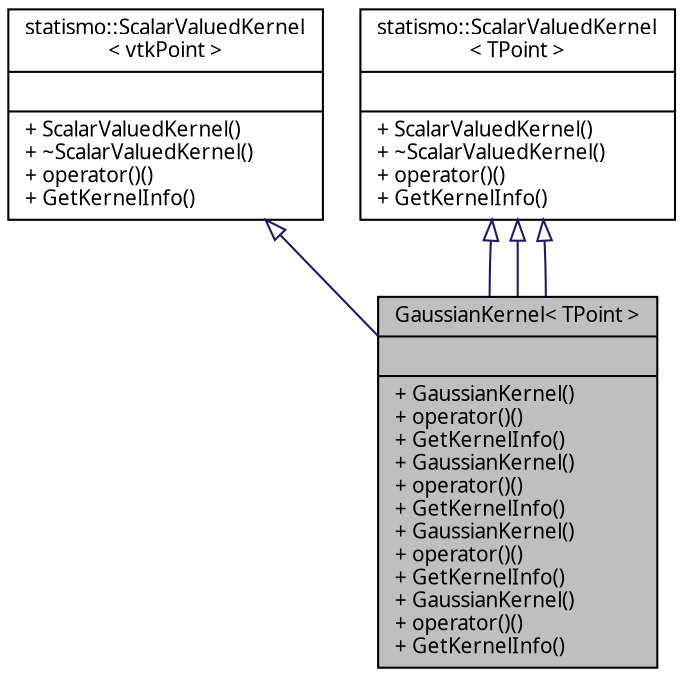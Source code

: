 digraph "GaussianKernel&lt; TPoint &gt;"
{
  edge [fontname="FreeSans.ttf",fontsize="10",labelfontname="FreeSans.ttf",labelfontsize="10"];
  node [fontname="FreeSans.ttf",fontsize="10",shape=record];
  Node1 [label="{GaussianKernel\< TPoint \>\n||+ GaussianKernel()\l+ operator()()\l+ GetKernelInfo()\l+ GaussianKernel()\l+ operator()()\l+ GetKernelInfo()\l+ GaussianKernel()\l+ operator()()\l+ GetKernelInfo()\l+ GaussianKernel()\l+ operator()()\l+ GetKernelInfo()\l}",height=0.2,width=0.4,color="black", fillcolor="grey75", style="filled" fontcolor="black"];
  Node2 -> Node1 [dir="back",color="midnightblue",fontsize="10",style="solid",arrowtail="onormal",fontname="FreeSans.ttf"];
  Node2 [label="{statismo::ScalarValuedKernel\l\< vtkPoint \>\n||+ ScalarValuedKernel()\l+ ~ScalarValuedKernel()\l+ operator()()\l+ GetKernelInfo()\l}",height=0.2,width=0.4,color="black", fillcolor="white", style="filled",URL="$classstatismo_1_1ScalarValuedKernel.html"];
  Node3 -> Node1 [dir="back",color="midnightblue",fontsize="10",style="solid",arrowtail="onormal",fontname="FreeSans.ttf"];
  Node3 [label="{statismo::ScalarValuedKernel\l\< TPoint \>\n||+ ScalarValuedKernel()\l+ ~ScalarValuedKernel()\l+ operator()()\l+ GetKernelInfo()\l}",height=0.2,width=0.4,color="black", fillcolor="white", style="filled",URL="$classstatismo_1_1ScalarValuedKernel.html"];
  Node3 -> Node1 [dir="back",color="midnightblue",fontsize="10",style="solid",arrowtail="onormal",fontname="FreeSans.ttf"];
  Node3 -> Node1 [dir="back",color="midnightblue",fontsize="10",style="solid",arrowtail="onormal",fontname="FreeSans.ttf"];
}

